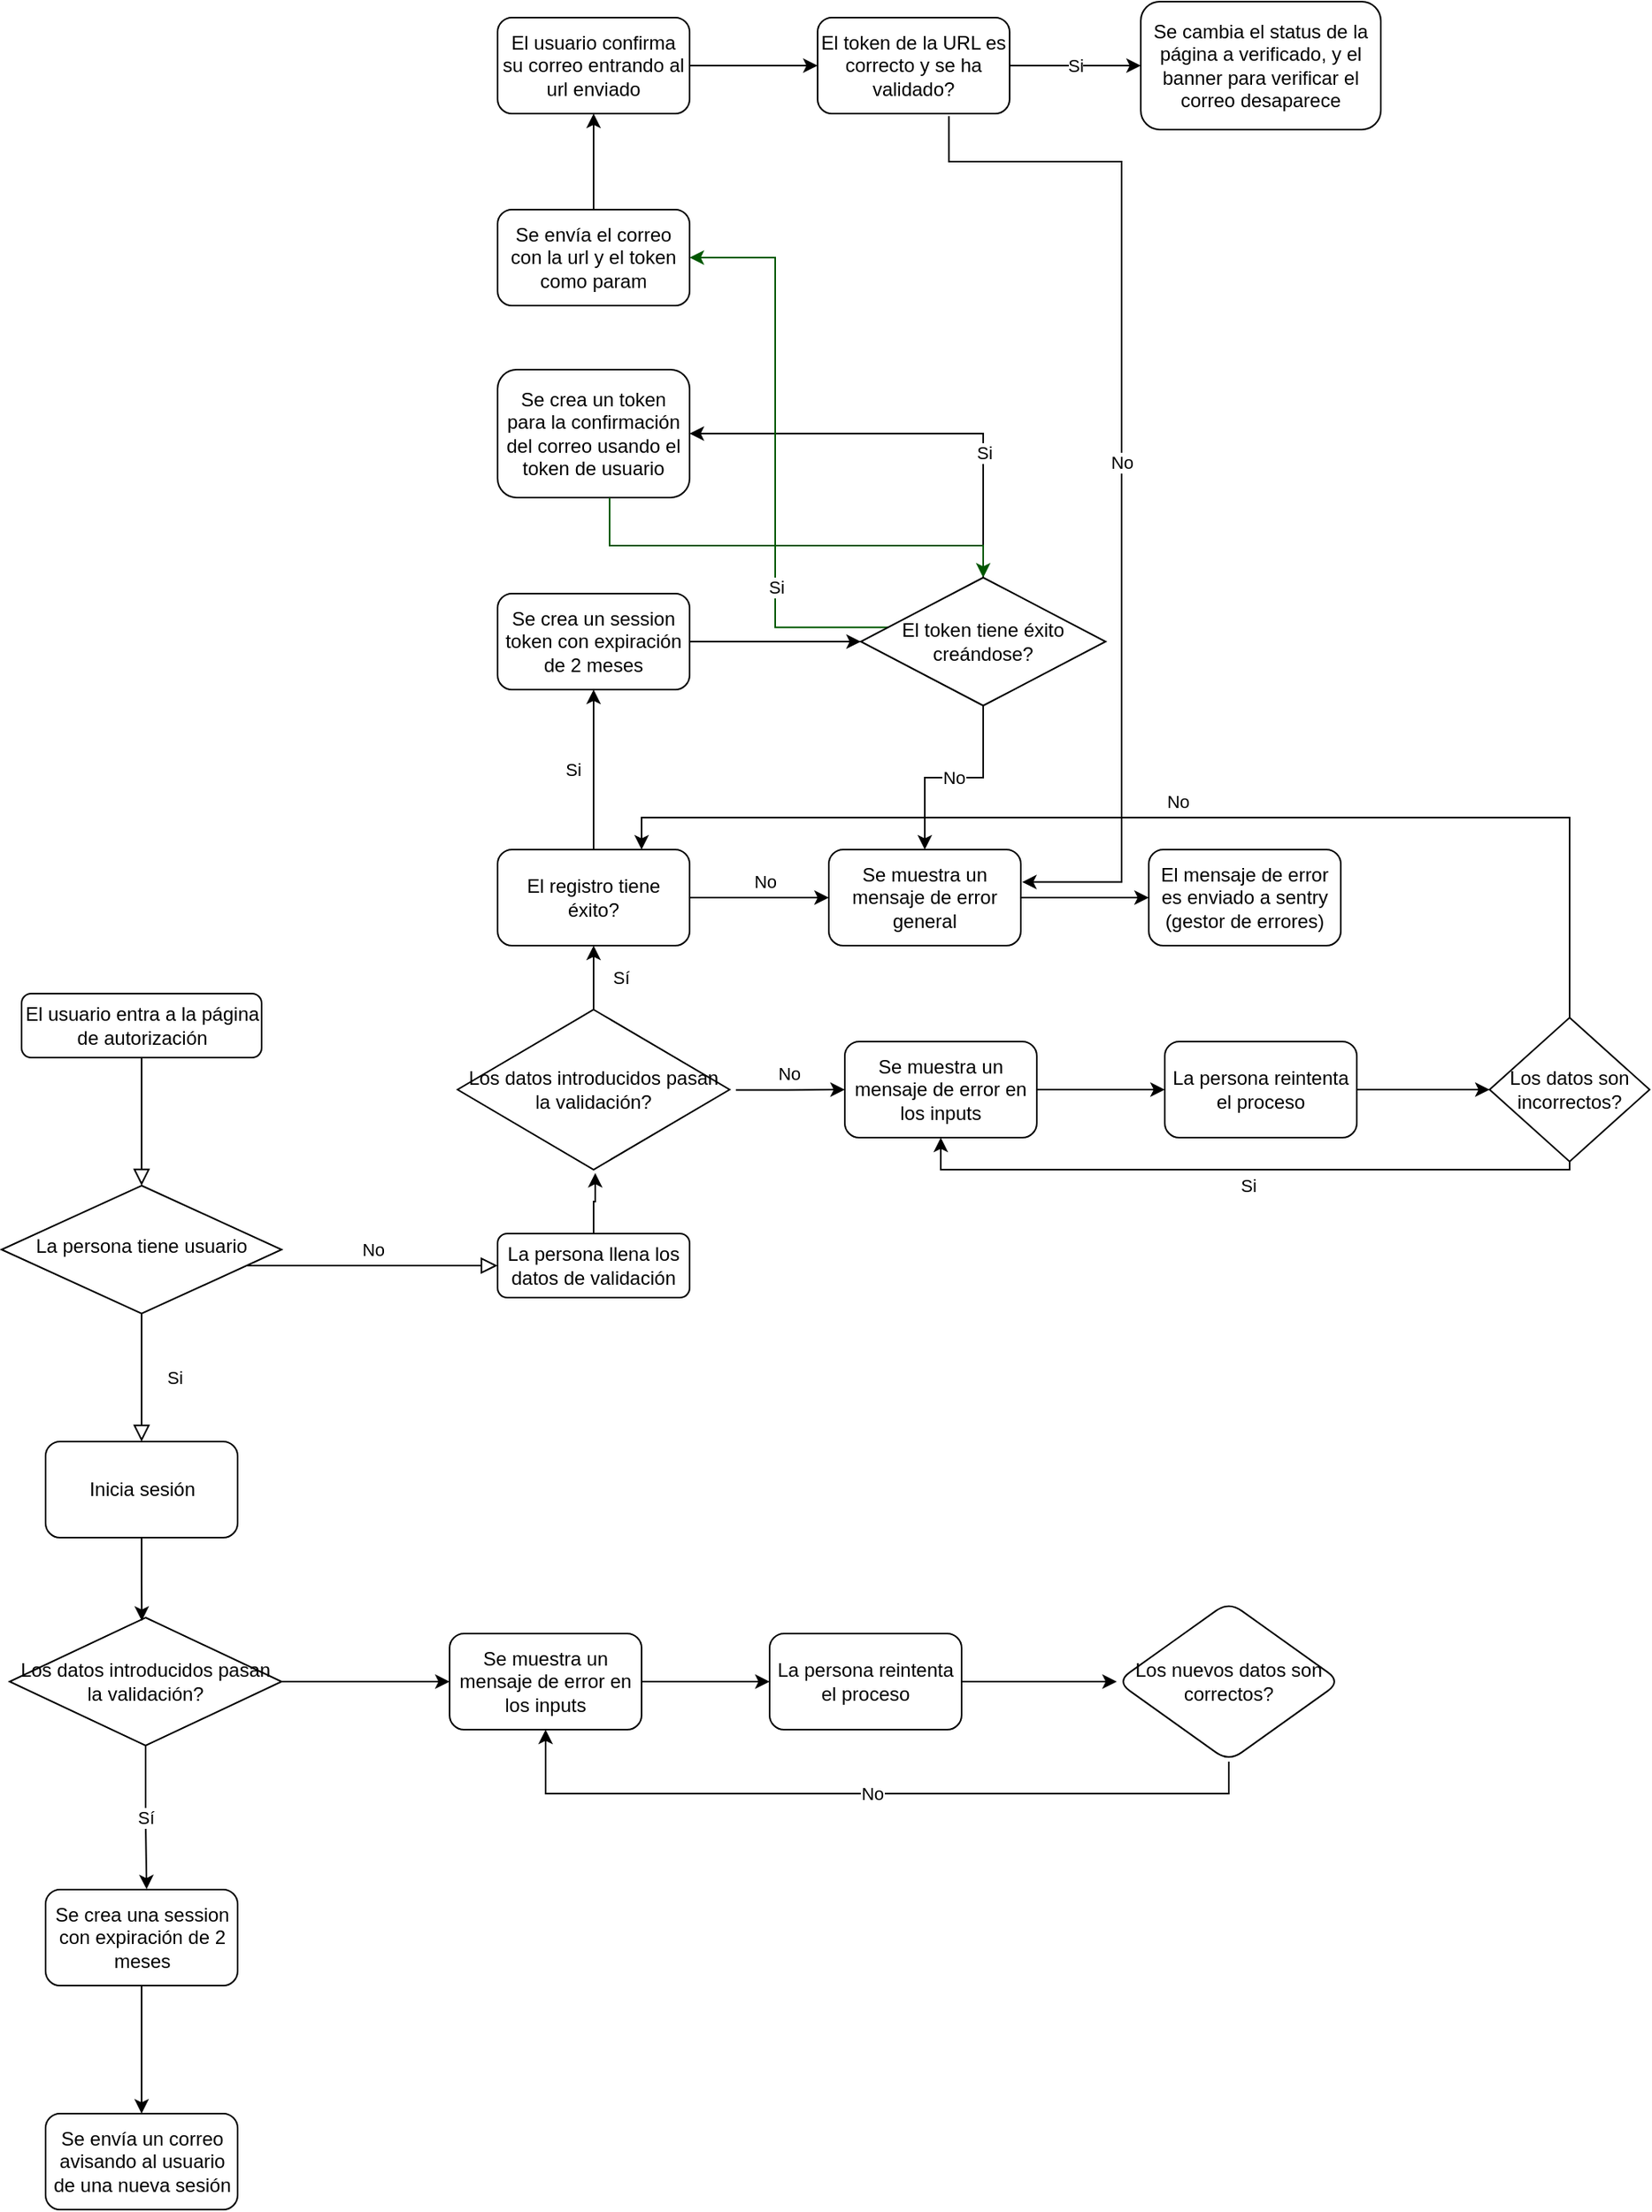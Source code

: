 <mxfile version="26.2.12">
  <diagram id="C5RBs43oDa-KdzZeNtuy" name="Page-1">
    <mxGraphModel dx="1054" dy="1751" grid="1" gridSize="10" guides="1" tooltips="1" connect="1" arrows="1" fold="1" page="1" pageScale="1" pageWidth="827" pageHeight="1169" math="0" shadow="0">
      <root>
        <mxCell id="WIyWlLk6GJQsqaUBKTNV-0" />
        <mxCell id="WIyWlLk6GJQsqaUBKTNV-1" parent="WIyWlLk6GJQsqaUBKTNV-0" />
        <mxCell id="WIyWlLk6GJQsqaUBKTNV-2" value="" style="rounded=0;html=1;jettySize=auto;orthogonalLoop=1;fontSize=11;endArrow=block;endFill=0;endSize=8;strokeWidth=1;shadow=0;labelBackgroundColor=none;edgeStyle=orthogonalEdgeStyle;" parent="WIyWlLk6GJQsqaUBKTNV-1" source="WIyWlLk6GJQsqaUBKTNV-3" target="WIyWlLk6GJQsqaUBKTNV-6" edge="1">
          <mxGeometry relative="1" as="geometry" />
        </mxCell>
        <mxCell id="WIyWlLk6GJQsqaUBKTNV-3" value="El usuario entra a la página de autorización" style="rounded=1;whiteSpace=wrap;html=1;fontSize=12;glass=0;strokeWidth=1;shadow=0;" parent="WIyWlLk6GJQsqaUBKTNV-1" vertex="1">
          <mxGeometry x="122.5" y="50" width="150" height="40" as="geometry" />
        </mxCell>
        <mxCell id="WIyWlLk6GJQsqaUBKTNV-4" value="Si" style="rounded=0;html=1;jettySize=auto;orthogonalLoop=1;fontSize=11;endArrow=block;endFill=0;endSize=8;strokeWidth=1;shadow=0;labelBackgroundColor=none;edgeStyle=orthogonalEdgeStyle;entryX=0.5;entryY=0;entryDx=0;entryDy=0;" parent="WIyWlLk6GJQsqaUBKTNV-1" source="WIyWlLk6GJQsqaUBKTNV-6" target="q0biFwtXOT-HWgumpy52-45" edge="1">
          <mxGeometry y="20" relative="1" as="geometry">
            <mxPoint as="offset" />
            <mxPoint x="197.5" y="310" as="targetPoint" />
          </mxGeometry>
        </mxCell>
        <mxCell id="WIyWlLk6GJQsqaUBKTNV-5" value="No" style="edgeStyle=orthogonalEdgeStyle;rounded=0;html=1;jettySize=auto;orthogonalLoop=1;fontSize=11;endArrow=block;endFill=0;endSize=8;strokeWidth=1;shadow=0;labelBackgroundColor=none;" parent="WIyWlLk6GJQsqaUBKTNV-1" source="WIyWlLk6GJQsqaUBKTNV-6" target="WIyWlLk6GJQsqaUBKTNV-7" edge="1">
          <mxGeometry y="10" relative="1" as="geometry">
            <mxPoint as="offset" />
            <Array as="points">
              <mxPoint x="300" y="220" />
              <mxPoint x="300" y="220" />
            </Array>
          </mxGeometry>
        </mxCell>
        <mxCell id="WIyWlLk6GJQsqaUBKTNV-6" value="La persona tiene usuario" style="rhombus;whiteSpace=wrap;html=1;shadow=0;fontFamily=Helvetica;fontSize=12;align=center;strokeWidth=1;spacing=6;spacingTop=-4;" parent="WIyWlLk6GJQsqaUBKTNV-1" vertex="1">
          <mxGeometry x="110" y="170" width="175" height="80" as="geometry" />
        </mxCell>
        <mxCell id="q0biFwtXOT-HWgumpy52-1" value="" style="edgeStyle=orthogonalEdgeStyle;rounded=0;orthogonalLoop=1;jettySize=auto;html=1;entryX=0.506;entryY=1.021;entryDx=0;entryDy=0;entryPerimeter=0;" edge="1" parent="WIyWlLk6GJQsqaUBKTNV-1" source="WIyWlLk6GJQsqaUBKTNV-7" target="q0biFwtXOT-HWgumpy52-40">
          <mxGeometry relative="1" as="geometry">
            <mxPoint x="480" y="140" as="targetPoint" />
          </mxGeometry>
        </mxCell>
        <mxCell id="WIyWlLk6GJQsqaUBKTNV-7" value="La persona llena los datos de validación" style="rounded=1;whiteSpace=wrap;html=1;fontSize=12;glass=0;strokeWidth=1;shadow=0;" parent="WIyWlLk6GJQsqaUBKTNV-1" vertex="1">
          <mxGeometry x="420" y="200" width="120" height="40" as="geometry" />
        </mxCell>
        <mxCell id="q0biFwtXOT-HWgumpy52-3" value="No" style="edgeStyle=orthogonalEdgeStyle;rounded=0;orthogonalLoop=1;jettySize=auto;html=1;exitX=1.023;exitY=0.502;exitDx=0;exitDy=0;exitPerimeter=0;" edge="1" parent="WIyWlLk6GJQsqaUBKTNV-1" source="q0biFwtXOT-HWgumpy52-40" target="q0biFwtXOT-HWgumpy52-2">
          <mxGeometry x="-0.031" y="10" relative="1" as="geometry">
            <mxPoint x="540" y="110" as="sourcePoint" />
            <mxPoint as="offset" />
          </mxGeometry>
        </mxCell>
        <mxCell id="q0biFwtXOT-HWgumpy52-7" value="Sí" style="edgeStyle=orthogonalEdgeStyle;rounded=0;orthogonalLoop=1;jettySize=auto;html=1;" edge="1" parent="WIyWlLk6GJQsqaUBKTNV-1" source="q0biFwtXOT-HWgumpy52-40" target="q0biFwtXOT-HWgumpy52-6">
          <mxGeometry y="-17" relative="1" as="geometry">
            <mxPoint x="480" y="80" as="sourcePoint" />
            <mxPoint as="offset" />
          </mxGeometry>
        </mxCell>
        <mxCell id="q0biFwtXOT-HWgumpy52-13" value="" style="edgeStyle=orthogonalEdgeStyle;rounded=0;orthogonalLoop=1;jettySize=auto;html=1;" edge="1" parent="WIyWlLk6GJQsqaUBKTNV-1" source="q0biFwtXOT-HWgumpy52-2" target="q0biFwtXOT-HWgumpy52-12">
          <mxGeometry relative="1" as="geometry" />
        </mxCell>
        <mxCell id="q0biFwtXOT-HWgumpy52-2" value="Se muestra un mensaje de error en los inputs" style="whiteSpace=wrap;html=1;rounded=1;glass=0;strokeWidth=1;shadow=0;" vertex="1" parent="WIyWlLk6GJQsqaUBKTNV-1">
          <mxGeometry x="637" y="80" width="120" height="60" as="geometry" />
        </mxCell>
        <mxCell id="q0biFwtXOT-HWgumpy52-9" value="Si" style="edgeStyle=orthogonalEdgeStyle;rounded=0;orthogonalLoop=1;jettySize=auto;html=1;" edge="1" parent="WIyWlLk6GJQsqaUBKTNV-1" source="q0biFwtXOT-HWgumpy52-6" target="q0biFwtXOT-HWgumpy52-8">
          <mxGeometry y="13" relative="1" as="geometry">
            <mxPoint as="offset" />
          </mxGeometry>
        </mxCell>
        <mxCell id="q0biFwtXOT-HWgumpy52-11" value="No" style="edgeStyle=orthogonalEdgeStyle;rounded=0;orthogonalLoop=1;jettySize=auto;html=1;" edge="1" parent="WIyWlLk6GJQsqaUBKTNV-1" source="q0biFwtXOT-HWgumpy52-6" target="q0biFwtXOT-HWgumpy52-10">
          <mxGeometry x="0.081" y="10" relative="1" as="geometry">
            <mxPoint as="offset" />
          </mxGeometry>
        </mxCell>
        <mxCell id="q0biFwtXOT-HWgumpy52-6" value="El registro tiene éxito?" style="whiteSpace=wrap;html=1;rounded=1;glass=0;strokeWidth=1;shadow=0;" vertex="1" parent="WIyWlLk6GJQsqaUBKTNV-1">
          <mxGeometry x="420" y="-40" width="120" height="60" as="geometry" />
        </mxCell>
        <mxCell id="q0biFwtXOT-HWgumpy52-29" value="" style="edgeStyle=orthogonalEdgeStyle;rounded=0;orthogonalLoop=1;jettySize=auto;html=1;entryX=0;entryY=0.5;entryDx=0;entryDy=0;" edge="1" parent="WIyWlLk6GJQsqaUBKTNV-1" source="q0biFwtXOT-HWgumpy52-8" target="q0biFwtXOT-HWgumpy52-43">
          <mxGeometry relative="1" as="geometry">
            <mxPoint x="620" y="-170" as="targetPoint" />
          </mxGeometry>
        </mxCell>
        <mxCell id="q0biFwtXOT-HWgumpy52-8" value="Se crea un session token con expiración de 2 meses" style="whiteSpace=wrap;html=1;rounded=1;glass=0;strokeWidth=1;shadow=0;" vertex="1" parent="WIyWlLk6GJQsqaUBKTNV-1">
          <mxGeometry x="420" y="-200" width="120" height="60" as="geometry" />
        </mxCell>
        <mxCell id="q0biFwtXOT-HWgumpy52-21" value="" style="edgeStyle=orthogonalEdgeStyle;rounded=0;orthogonalLoop=1;jettySize=auto;html=1;" edge="1" parent="WIyWlLk6GJQsqaUBKTNV-1" source="q0biFwtXOT-HWgumpy52-10" target="q0biFwtXOT-HWgumpy52-20">
          <mxGeometry relative="1" as="geometry" />
        </mxCell>
        <mxCell id="q0biFwtXOT-HWgumpy52-10" value="Se muestra un mensaje de error general" style="whiteSpace=wrap;html=1;rounded=1;glass=0;strokeWidth=1;shadow=0;" vertex="1" parent="WIyWlLk6GJQsqaUBKTNV-1">
          <mxGeometry x="627" y="-40" width="120" height="60" as="geometry" />
        </mxCell>
        <mxCell id="q0biFwtXOT-HWgumpy52-15" value="" style="edgeStyle=orthogonalEdgeStyle;rounded=0;orthogonalLoop=1;jettySize=auto;html=1;entryX=0;entryY=0.5;entryDx=0;entryDy=0;" edge="1" parent="WIyWlLk6GJQsqaUBKTNV-1" target="q0biFwtXOT-HWgumpy52-42">
          <mxGeometry relative="1" as="geometry">
            <mxPoint x="957" y="112.512" as="sourcePoint" />
            <mxPoint x="1040" y="117.49" as="targetPoint" />
            <Array as="points">
              <mxPoint x="957" y="110" />
            </Array>
          </mxGeometry>
        </mxCell>
        <mxCell id="q0biFwtXOT-HWgumpy52-12" value="La persona reintenta el proceso" style="whiteSpace=wrap;html=1;rounded=1;glass=0;strokeWidth=1;shadow=0;" vertex="1" parent="WIyWlLk6GJQsqaUBKTNV-1">
          <mxGeometry x="837" y="80" width="120" height="60" as="geometry" />
        </mxCell>
        <mxCell id="q0biFwtXOT-HWgumpy52-18" value="Si" style="edgeStyle=orthogonalEdgeStyle;rounded=0;orthogonalLoop=1;jettySize=auto;html=1;entryX=0.5;entryY=1;entryDx=0;entryDy=0;exitX=0.5;exitY=1;exitDx=0;exitDy=0;" edge="1" parent="WIyWlLk6GJQsqaUBKTNV-1" source="q0biFwtXOT-HWgumpy52-42" target="q0biFwtXOT-HWgumpy52-2">
          <mxGeometry x="-0.014" y="10" relative="1" as="geometry">
            <mxPoint x="1097" y="140" as="sourcePoint" />
            <Array as="points">
              <mxPoint x="697" y="160" />
            </Array>
            <mxPoint as="offset" />
          </mxGeometry>
        </mxCell>
        <mxCell id="q0biFwtXOT-HWgumpy52-19" value="No" style="edgeStyle=orthogonalEdgeStyle;rounded=0;orthogonalLoop=1;jettySize=auto;html=1;exitX=0.5;exitY=0;exitDx=0;exitDy=0;entryX=0.75;entryY=0;entryDx=0;entryDy=0;" edge="1" parent="WIyWlLk6GJQsqaUBKTNV-1" source="q0biFwtXOT-HWgumpy52-42" target="q0biFwtXOT-HWgumpy52-6">
          <mxGeometry x="0.022" y="-10" relative="1" as="geometry">
            <mxPoint x="1097" y="80" as="sourcePoint" />
            <mxPoint as="offset" />
          </mxGeometry>
        </mxCell>
        <mxCell id="q0biFwtXOT-HWgumpy52-20" value="El mensaje de error es enviado a sentry (gestor de errores)" style="whiteSpace=wrap;html=1;rounded=1;glass=0;strokeWidth=1;shadow=0;" vertex="1" parent="WIyWlLk6GJQsqaUBKTNV-1">
          <mxGeometry x="827" y="-40" width="120" height="60" as="geometry" />
        </mxCell>
        <mxCell id="q0biFwtXOT-HWgumpy52-22" value="Se crea un token para la confirmación del correo usando el token de usuario" style="whiteSpace=wrap;html=1;rounded=1;glass=0;strokeWidth=1;shadow=0;" vertex="1" parent="WIyWlLk6GJQsqaUBKTNV-1">
          <mxGeometry x="420" y="-340" width="120" height="80" as="geometry" />
        </mxCell>
        <mxCell id="q0biFwtXOT-HWgumpy52-27" value="" style="edgeStyle=orthogonalEdgeStyle;rounded=0;orthogonalLoop=1;jettySize=auto;html=1;" edge="1" parent="WIyWlLk6GJQsqaUBKTNV-1" source="q0biFwtXOT-HWgumpy52-24" target="q0biFwtXOT-HWgumpy52-26">
          <mxGeometry relative="1" as="geometry" />
        </mxCell>
        <mxCell id="q0biFwtXOT-HWgumpy52-24" value="Se envía el correo con la url y el token como param" style="whiteSpace=wrap;html=1;rounded=1;glass=0;strokeWidth=1;shadow=0;" vertex="1" parent="WIyWlLk6GJQsqaUBKTNV-1">
          <mxGeometry x="420" y="-440" width="120" height="60" as="geometry" />
        </mxCell>
        <mxCell id="q0biFwtXOT-HWgumpy52-33" value="" style="edgeStyle=orthogonalEdgeStyle;rounded=0;orthogonalLoop=1;jettySize=auto;html=1;" edge="1" parent="WIyWlLk6GJQsqaUBKTNV-1" source="q0biFwtXOT-HWgumpy52-26" target="q0biFwtXOT-HWgumpy52-32">
          <mxGeometry relative="1" as="geometry" />
        </mxCell>
        <mxCell id="q0biFwtXOT-HWgumpy52-26" value="El usuario confirma su correo entrando al url enviado" style="whiteSpace=wrap;html=1;rounded=1;glass=0;strokeWidth=1;shadow=0;" vertex="1" parent="WIyWlLk6GJQsqaUBKTNV-1">
          <mxGeometry x="420" y="-560" width="120" height="60" as="geometry" />
        </mxCell>
        <mxCell id="q0biFwtXOT-HWgumpy52-31" value="Si" style="edgeStyle=orthogonalEdgeStyle;rounded=0;orthogonalLoop=1;jettySize=auto;html=1;entryX=1;entryY=0.5;entryDx=0;entryDy=0;exitX=0.5;exitY=0;exitDx=0;exitDy=0;" edge="1" parent="WIyWlLk6GJQsqaUBKTNV-1" source="q0biFwtXOT-HWgumpy52-43" target="q0biFwtXOT-HWgumpy52-22">
          <mxGeometry x="-0.429" relative="1" as="geometry">
            <mxPoint x="680" y="-200" as="sourcePoint" />
            <Array as="points">
              <mxPoint x="724" y="-300" />
            </Array>
            <mxPoint as="offset" />
          </mxGeometry>
        </mxCell>
        <mxCell id="q0biFwtXOT-HWgumpy52-37" value="Si" style="edgeStyle=orthogonalEdgeStyle;rounded=0;orthogonalLoop=1;jettySize=auto;html=1;exitX=0.115;exitY=0.389;exitDx=0;exitDy=0;entryX=1;entryY=0.5;entryDx=0;entryDy=0;fillColor=#008a00;strokeColor=#005700;exitPerimeter=0;" edge="1" parent="WIyWlLk6GJQsqaUBKTNV-1" source="q0biFwtXOT-HWgumpy52-43" target="q0biFwtXOT-HWgumpy52-24">
          <mxGeometry x="-0.458" relative="1" as="geometry">
            <mxPoint x="740" y="-170" as="sourcePoint" />
            <mxPoint as="offset" />
          </mxGeometry>
        </mxCell>
        <mxCell id="q0biFwtXOT-HWgumpy52-30" value="No" style="edgeStyle=orthogonalEdgeStyle;rounded=0;orthogonalLoop=1;jettySize=auto;html=1;entryX=0.5;entryY=0;entryDx=0;entryDy=0;exitX=0.5;exitY=1;exitDx=0;exitDy=0;" edge="1" parent="WIyWlLk6GJQsqaUBKTNV-1" source="q0biFwtXOT-HWgumpy52-43" target="q0biFwtXOT-HWgumpy52-10">
          <mxGeometry relative="1" as="geometry">
            <mxPoint x="680.04" y="-140" as="sourcePoint" />
            <Array as="points" />
          </mxGeometry>
        </mxCell>
        <mxCell id="q0biFwtXOT-HWgumpy52-35" value="Si" style="edgeStyle=orthogonalEdgeStyle;rounded=0;orthogonalLoop=1;jettySize=auto;html=1;" edge="1" parent="WIyWlLk6GJQsqaUBKTNV-1" source="q0biFwtXOT-HWgumpy52-32" target="q0biFwtXOT-HWgumpy52-34">
          <mxGeometry relative="1" as="geometry" />
        </mxCell>
        <mxCell id="q0biFwtXOT-HWgumpy52-32" value="El token de la URL es correcto y se ha validado?" style="whiteSpace=wrap;html=1;rounded=1;glass=0;strokeWidth=1;shadow=0;" vertex="1" parent="WIyWlLk6GJQsqaUBKTNV-1">
          <mxGeometry x="620" y="-560" width="120" height="60" as="geometry" />
        </mxCell>
        <mxCell id="q0biFwtXOT-HWgumpy52-34" value="Se cambia el status de la página a verificado, y el banner para verificar el correo desaparece" style="whiteSpace=wrap;html=1;rounded=1;glass=0;strokeWidth=1;shadow=0;" vertex="1" parent="WIyWlLk6GJQsqaUBKTNV-1">
          <mxGeometry x="822" y="-570" width="150" height="80" as="geometry" />
        </mxCell>
        <mxCell id="q0biFwtXOT-HWgumpy52-36" style="edgeStyle=orthogonalEdgeStyle;rounded=0;orthogonalLoop=1;jettySize=auto;html=1;exitX=0.5;exitY=1;exitDx=0;exitDy=0;entryX=0.5;entryY=0;entryDx=0;entryDy=0;fillColor=#008a00;strokeColor=#005700;" edge="1" parent="WIyWlLk6GJQsqaUBKTNV-1" target="q0biFwtXOT-HWgumpy52-43">
          <mxGeometry relative="1" as="geometry">
            <mxPoint x="490" y="-260" as="sourcePoint" />
            <mxPoint x="706.113" y="-198.0" as="targetPoint" />
            <Array as="points">
              <mxPoint x="490" y="-230" />
              <mxPoint x="723" y="-230" />
            </Array>
          </mxGeometry>
        </mxCell>
        <mxCell id="q0biFwtXOT-HWgumpy52-38" value="No" style="edgeStyle=orthogonalEdgeStyle;rounded=0;orthogonalLoop=1;jettySize=auto;html=1;entryX=1.007;entryY=0.338;entryDx=0;entryDy=0;entryPerimeter=0;exitX=0.684;exitY=1.028;exitDx=0;exitDy=0;exitPerimeter=0;" edge="1" parent="WIyWlLk6GJQsqaUBKTNV-1" source="q0biFwtXOT-HWgumpy52-32" target="q0biFwtXOT-HWgumpy52-10">
          <mxGeometry relative="1" as="geometry">
            <mxPoint x="720" y="-500" as="sourcePoint" />
            <Array as="points">
              <mxPoint x="702" y="-470" />
              <mxPoint x="810" y="-470" />
              <mxPoint x="810" y="-20" />
            </Array>
          </mxGeometry>
        </mxCell>
        <mxCell id="q0biFwtXOT-HWgumpy52-40" value="Los datos introducidos pasan la validación?" style="rhombus;whiteSpace=wrap;html=1;" vertex="1" parent="WIyWlLk6GJQsqaUBKTNV-1">
          <mxGeometry x="395" y="60" width="170" height="100" as="geometry" />
        </mxCell>
        <mxCell id="q0biFwtXOT-HWgumpy52-42" value="Los datos son incorrectos?" style="rhombus;whiteSpace=wrap;html=1;" vertex="1" parent="WIyWlLk6GJQsqaUBKTNV-1">
          <mxGeometry x="1040" y="65" width="100" height="90" as="geometry" />
        </mxCell>
        <mxCell id="q0biFwtXOT-HWgumpy52-43" value="El token tiene éxito creándose?" style="rhombus;whiteSpace=wrap;html=1;" vertex="1" parent="WIyWlLk6GJQsqaUBKTNV-1">
          <mxGeometry x="647" y="-210" width="153" height="80" as="geometry" />
        </mxCell>
        <mxCell id="q0biFwtXOT-HWgumpy52-45" value="Inicia sesión" style="rounded=1;whiteSpace=wrap;html=1;" vertex="1" parent="WIyWlLk6GJQsqaUBKTNV-1">
          <mxGeometry x="137.5" y="330" width="120" height="60" as="geometry" />
        </mxCell>
        <mxCell id="q0biFwtXOT-HWgumpy52-53" value="" style="edgeStyle=orthogonalEdgeStyle;rounded=0;orthogonalLoop=1;jettySize=auto;html=1;" edge="1" parent="WIyWlLk6GJQsqaUBKTNV-1" source="q0biFwtXOT-HWgumpy52-46" target="q0biFwtXOT-HWgumpy52-52">
          <mxGeometry relative="1" as="geometry" />
        </mxCell>
        <mxCell id="q0biFwtXOT-HWgumpy52-46" value="Los datos introducidos pasan la validación?" style="rhombus;whiteSpace=wrap;html=1;" vertex="1" parent="WIyWlLk6GJQsqaUBKTNV-1">
          <mxGeometry x="115" y="440" width="170" height="80" as="geometry" />
        </mxCell>
        <mxCell id="q0biFwtXOT-HWgumpy52-47" style="edgeStyle=orthogonalEdgeStyle;rounded=0;orthogonalLoop=1;jettySize=auto;html=1;exitX=0.5;exitY=1;exitDx=0;exitDy=0;entryX=0.486;entryY=0.025;entryDx=0;entryDy=0;entryPerimeter=0;" edge="1" parent="WIyWlLk6GJQsqaUBKTNV-1" source="q0biFwtXOT-HWgumpy52-45" target="q0biFwtXOT-HWgumpy52-46">
          <mxGeometry relative="1" as="geometry" />
        </mxCell>
        <mxCell id="q0biFwtXOT-HWgumpy52-55" value="" style="edgeStyle=orthogonalEdgeStyle;rounded=0;orthogonalLoop=1;jettySize=auto;html=1;" edge="1" parent="WIyWlLk6GJQsqaUBKTNV-1" source="q0biFwtXOT-HWgumpy52-52" target="q0biFwtXOT-HWgumpy52-54">
          <mxGeometry relative="1" as="geometry" />
        </mxCell>
        <mxCell id="q0biFwtXOT-HWgumpy52-52" value="Se muestra un mensaje de error en los inputs" style="rounded=1;whiteSpace=wrap;html=1;" vertex="1" parent="WIyWlLk6GJQsqaUBKTNV-1">
          <mxGeometry x="390" y="450" width="120" height="60" as="geometry" />
        </mxCell>
        <mxCell id="q0biFwtXOT-HWgumpy52-57" value="" style="edgeStyle=orthogonalEdgeStyle;rounded=0;orthogonalLoop=1;jettySize=auto;html=1;" edge="1" parent="WIyWlLk6GJQsqaUBKTNV-1" source="q0biFwtXOT-HWgumpy52-54" target="q0biFwtXOT-HWgumpy52-56">
          <mxGeometry relative="1" as="geometry" />
        </mxCell>
        <mxCell id="q0biFwtXOT-HWgumpy52-54" value="La persona reintenta el proceso" style="whiteSpace=wrap;html=1;rounded=1;" vertex="1" parent="WIyWlLk6GJQsqaUBKTNV-1">
          <mxGeometry x="590" y="450" width="120" height="60" as="geometry" />
        </mxCell>
        <mxCell id="q0biFwtXOT-HWgumpy52-58" value="No" style="edgeStyle=orthogonalEdgeStyle;rounded=0;orthogonalLoop=1;jettySize=auto;html=1;exitX=0.5;exitY=1;exitDx=0;exitDy=0;entryX=0.5;entryY=1;entryDx=0;entryDy=0;" edge="1" parent="WIyWlLk6GJQsqaUBKTNV-1" source="q0biFwtXOT-HWgumpy52-56" target="q0biFwtXOT-HWgumpy52-52">
          <mxGeometry relative="1" as="geometry" />
        </mxCell>
        <mxCell id="q0biFwtXOT-HWgumpy52-56" value="Los nuevos datos son correctos?" style="rhombus;whiteSpace=wrap;html=1;rounded=1;" vertex="1" parent="WIyWlLk6GJQsqaUBKTNV-1">
          <mxGeometry x="807" y="430" width="140" height="100" as="geometry" />
        </mxCell>
        <mxCell id="q0biFwtXOT-HWgumpy52-63" value="" style="edgeStyle=orthogonalEdgeStyle;rounded=0;orthogonalLoop=1;jettySize=auto;html=1;" edge="1" parent="WIyWlLk6GJQsqaUBKTNV-1" source="q0biFwtXOT-HWgumpy52-59" target="q0biFwtXOT-HWgumpy52-62">
          <mxGeometry relative="1" as="geometry" />
        </mxCell>
        <mxCell id="q0biFwtXOT-HWgumpy52-59" value="Se crea una session con expiración de 2 meses" style="rounded=1;whiteSpace=wrap;html=1;" vertex="1" parent="WIyWlLk6GJQsqaUBKTNV-1">
          <mxGeometry x="137.5" y="610" width="120" height="60" as="geometry" />
        </mxCell>
        <mxCell id="q0biFwtXOT-HWgumpy52-61" value="Sí" style="edgeStyle=orthogonalEdgeStyle;rounded=0;orthogonalLoop=1;jettySize=auto;html=1;exitX=0.5;exitY=1;exitDx=0;exitDy=0;entryX=0.526;entryY=-0.004;entryDx=0;entryDy=0;entryPerimeter=0;" edge="1" parent="WIyWlLk6GJQsqaUBKTNV-1" source="q0biFwtXOT-HWgumpy52-46" target="q0biFwtXOT-HWgumpy52-59">
          <mxGeometry relative="1" as="geometry" />
        </mxCell>
        <mxCell id="q0biFwtXOT-HWgumpy52-62" value="Se envía un correo avisando al usuario de una nueva sesión" style="whiteSpace=wrap;html=1;rounded=1;" vertex="1" parent="WIyWlLk6GJQsqaUBKTNV-1">
          <mxGeometry x="137.5" y="750" width="120" height="60" as="geometry" />
        </mxCell>
      </root>
    </mxGraphModel>
  </diagram>
</mxfile>

